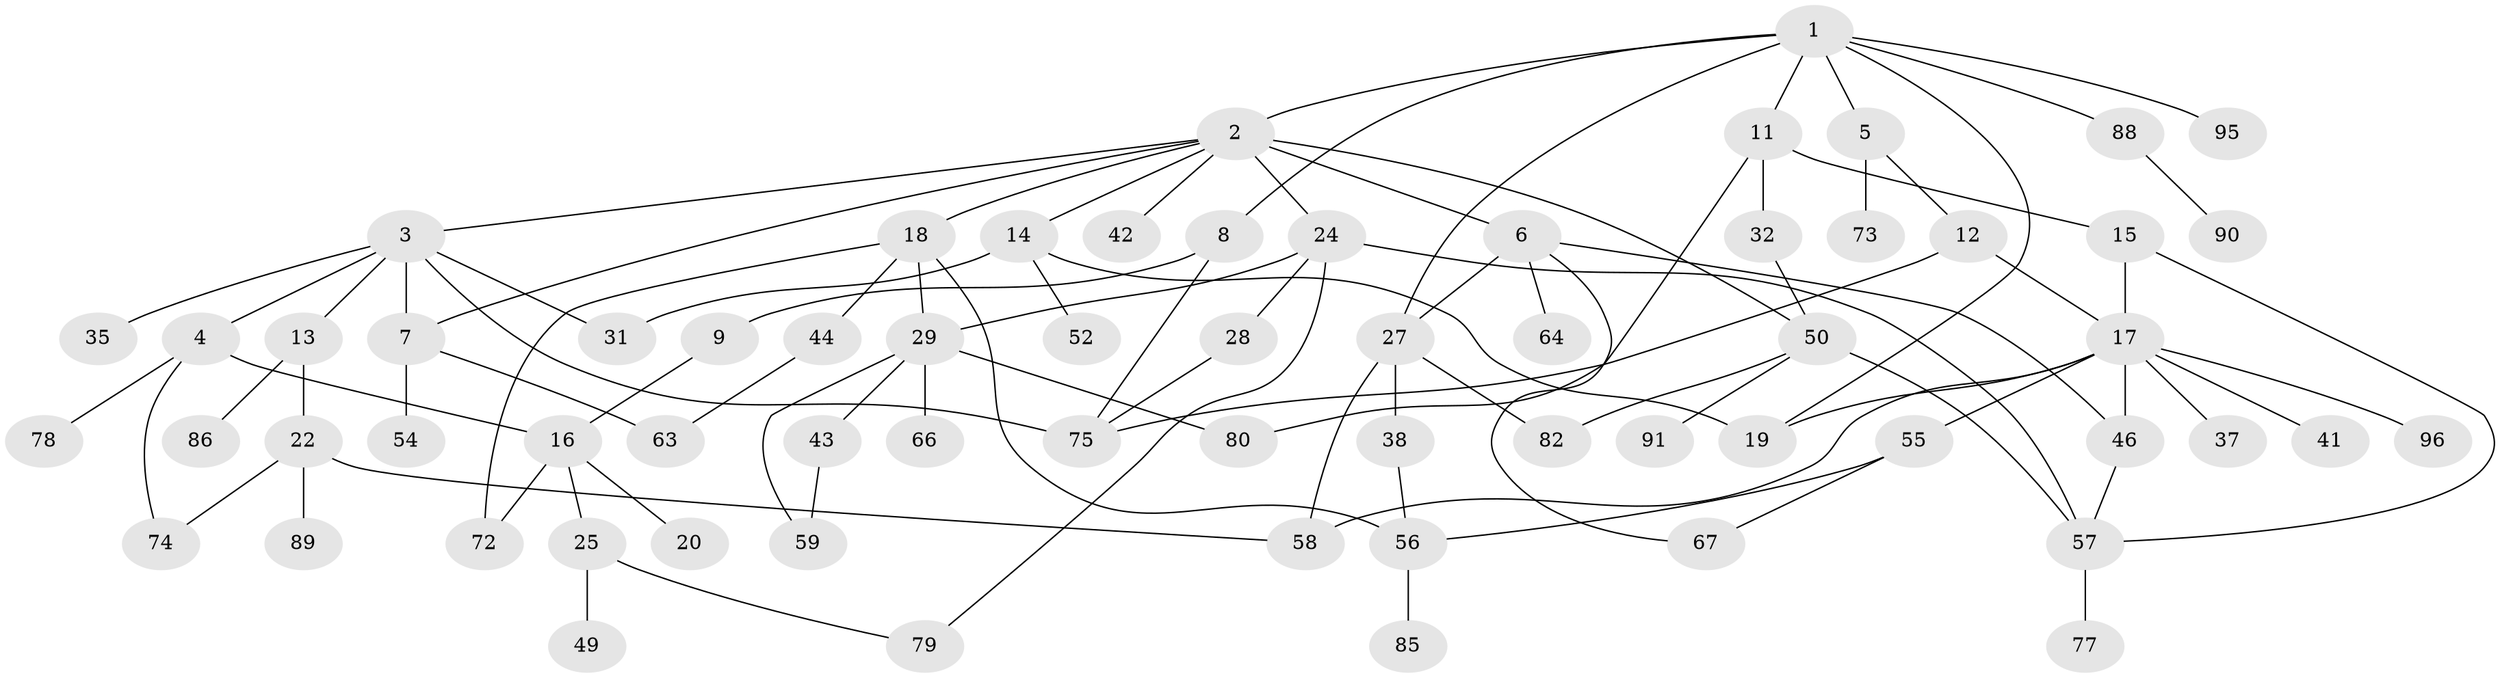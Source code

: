 // Generated by graph-tools (version 1.1) at 2025/51/02/27/25 19:51:39]
// undirected, 65 vertices, 92 edges
graph export_dot {
graph [start="1"]
  node [color=gray90,style=filled];
  1 [super="+10"];
  2 [super="+94"];
  3 [super="+39"];
  4 [super="+36"];
  5 [super="+33"];
  6 [super="+51"];
  7;
  8;
  9;
  11 [super="+83"];
  12;
  13;
  14;
  15 [super="+81"];
  16 [super="+65"];
  17 [super="+23"];
  18 [super="+21"];
  19 [super="+62"];
  20 [super="+71"];
  22 [super="+47"];
  24 [super="+26"];
  25 [super="+30"];
  27 [super="+40"];
  28 [super="+93"];
  29 [super="+34"];
  31 [super="+92"];
  32;
  35;
  37;
  38 [super="+48"];
  41;
  42 [super="+76"];
  43 [super="+45"];
  44;
  46;
  49;
  50 [super="+53"];
  52;
  54;
  55 [super="+68"];
  56 [super="+61"];
  57 [super="+69"];
  58 [super="+60"];
  59 [super="+84"];
  63 [super="+70"];
  64;
  66;
  67;
  72;
  73;
  74;
  75 [super="+87"];
  77;
  78;
  79;
  80;
  82;
  85;
  86;
  88;
  89;
  90;
  91;
  95;
  96;
  1 -- 2;
  1 -- 5;
  1 -- 8;
  1 -- 27;
  1 -- 88;
  1 -- 95;
  1 -- 11;
  1 -- 19;
  2 -- 3;
  2 -- 6 [weight=2];
  2 -- 14;
  2 -- 18;
  2 -- 24;
  2 -- 42;
  2 -- 50;
  2 -- 7;
  3 -- 4;
  3 -- 7;
  3 -- 13;
  3 -- 31;
  3 -- 35;
  3 -- 75;
  4 -- 74;
  4 -- 78;
  4 -- 16;
  5 -- 12;
  5 -- 73;
  6 -- 64;
  6 -- 67;
  6 -- 46;
  6 -- 27;
  7 -- 54;
  7 -- 63;
  8 -- 9;
  8 -- 75;
  9 -- 16;
  11 -- 15;
  11 -- 32;
  11 -- 80;
  12 -- 75;
  12 -- 17;
  13 -- 22;
  13 -- 86;
  14 -- 19;
  14 -- 52;
  14 -- 31;
  15 -- 17;
  15 -- 57;
  16 -- 20;
  16 -- 25;
  16 -- 72;
  17 -- 37;
  17 -- 96;
  17 -- 58;
  17 -- 55;
  17 -- 46;
  17 -- 41;
  17 -- 19;
  18 -- 44;
  18 -- 56;
  18 -- 72;
  18 -- 29;
  22 -- 89;
  22 -- 74;
  22 -- 58;
  24 -- 29;
  24 -- 57;
  24 -- 79;
  24 -- 28;
  25 -- 49;
  25 -- 79;
  27 -- 38 [weight=2];
  27 -- 82;
  27 -- 58;
  28 -- 75;
  29 -- 80;
  29 -- 66;
  29 -- 43;
  29 -- 59;
  32 -- 50;
  38 -- 56;
  43 -- 59;
  44 -- 63;
  46 -- 57;
  50 -- 82;
  50 -- 91;
  50 -- 57;
  55 -- 56;
  55 -- 67;
  56 -- 85;
  57 -- 77;
  88 -- 90;
}

